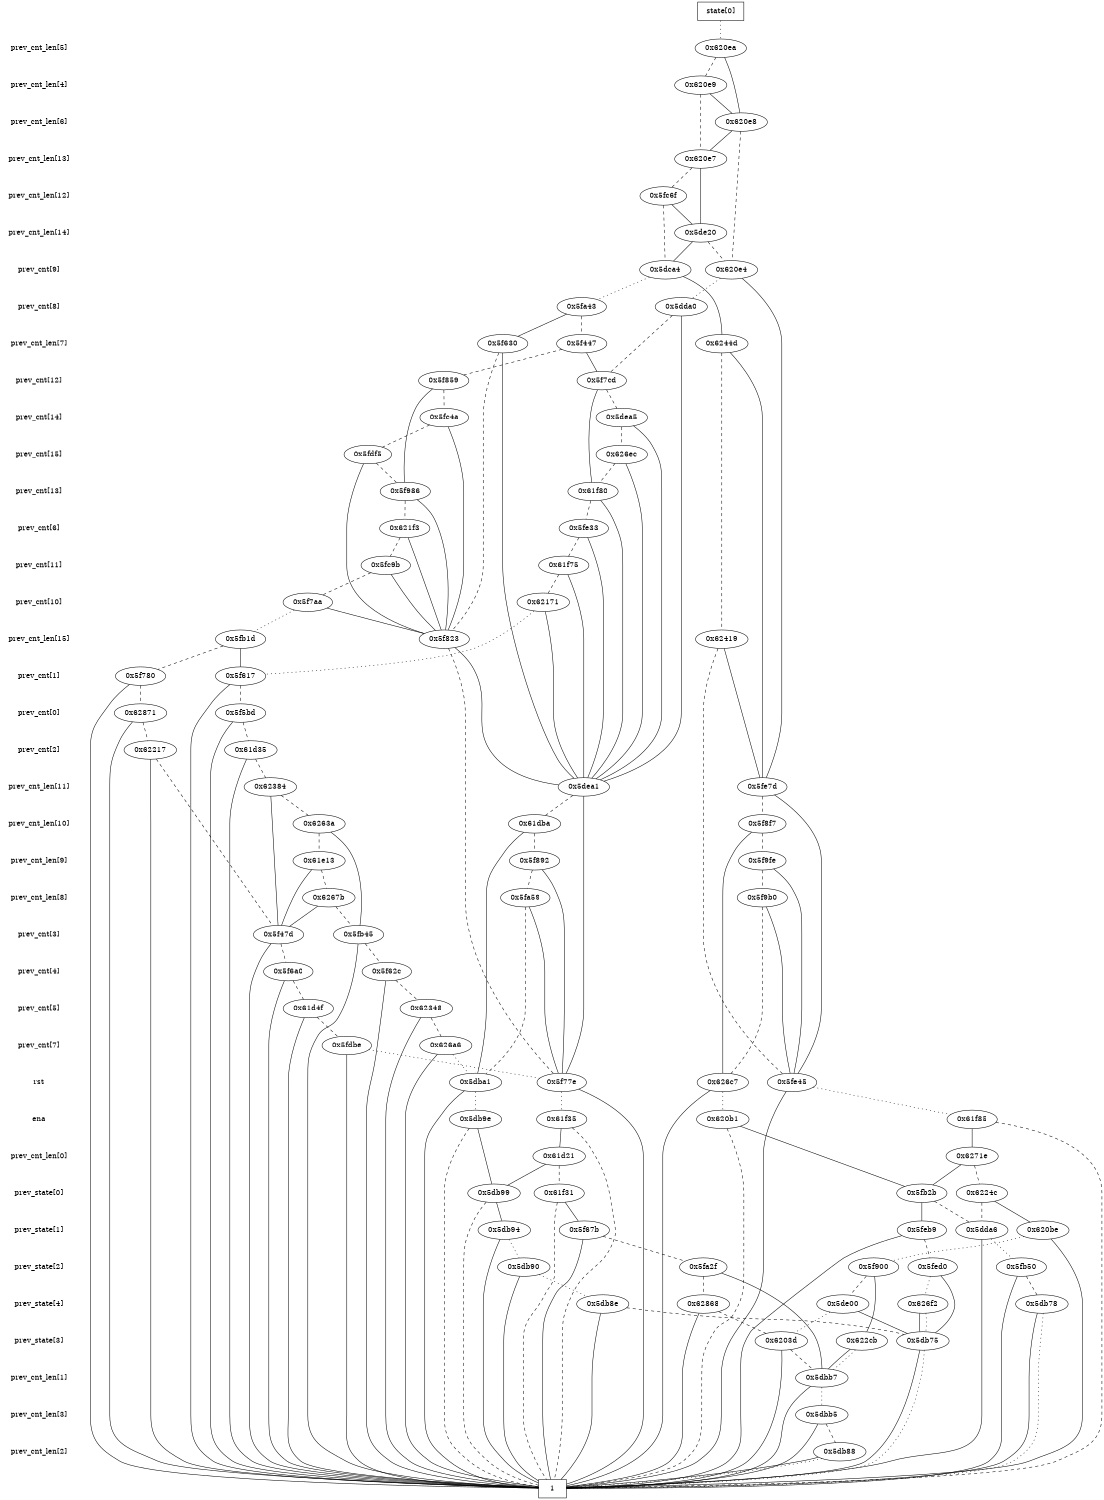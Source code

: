 digraph "DD" {
size = "7.5,10"
center = true;
edge [dir = none];
{ node [shape = plaintext];
  edge [style = invis];
  "CONST NODES" [style = invis];
" prev_cnt_len[5] " -> " prev_cnt_len[4] " -> " prev_cnt_len[6] " -> " prev_cnt_len[13] " -> " prev_cnt_len[12] " -> " prev_cnt_len[14] " -> " prev_cnt[9] " -> " prev_cnt[8] " -> " prev_cnt_len[7] " -> " prev_cnt[12] " -> " prev_cnt[14] " -> " prev_cnt[15] " -> " prev_cnt[13] " -> " prev_cnt[6] " -> " prev_cnt[11] " -> " prev_cnt[10] " -> " prev_cnt_len[15] " -> " prev_cnt[1] " -> " prev_cnt[0] " -> " prev_cnt[2] " -> " prev_cnt_len[11] " -> " prev_cnt_len[10] " -> " prev_cnt_len[9] " -> " prev_cnt_len[8] " -> " prev_cnt[3] " -> " prev_cnt[4] " -> " prev_cnt[5] " -> " prev_cnt[7] " -> " rst " -> " ena " -> " prev_cnt_len[0] " -> " prev_state[0] " -> " prev_state[1] " -> " prev_state[2] " -> " prev_state[4] " -> " prev_state[3] " -> " prev_cnt_len[1] " -> " prev_cnt_len[3] " -> " prev_cnt_len[2] " -> "CONST NODES"; 
}
{ rank = same; node [shape = box]; edge [style = invis];
"  state[0]  "; }
{ rank = same; " prev_cnt_len[5] ";
"0x620ea";
}
{ rank = same; " prev_cnt_len[4] ";
"0x620e9";
}
{ rank = same; " prev_cnt_len[6] ";
"0x620e8";
}
{ rank = same; " prev_cnt_len[13] ";
"0x620e7";
}
{ rank = same; " prev_cnt_len[12] ";
"0x5fc6f";
}
{ rank = same; " prev_cnt_len[14] ";
"0x5de20";
}
{ rank = same; " prev_cnt[9] ";
"0x5dca4";
"0x620e4";
}
{ rank = same; " prev_cnt[8] ";
"0x5fa43";
"0x5dda0";
}
{ rank = same; " prev_cnt_len[7] ";
"0x5f447";
"0x6244d";
"0x5f630";
}
{ rank = same; " prev_cnt[12] ";
"0x5f859";
"0x5f7cd";
}
{ rank = same; " prev_cnt[14] ";
"0x5fc4a";
"0x5dea5";
}
{ rank = same; " prev_cnt[15] ";
"0x5fdf5";
"0x626ec";
}
{ rank = same; " prev_cnt[13] ";
"0x61f80";
"0x5f986";
}
{ rank = same; " prev_cnt[6] ";
"0x621f3";
"0x5fe33";
}
{ rank = same; " prev_cnt[11] ";
"0x5fc9b";
"0x61f75";
}
{ rank = same; " prev_cnt[10] ";
"0x5f7aa";
"0x62171";
}
{ rank = same; " prev_cnt_len[15] ";
"0x62419";
"0x5f823";
"0x5fb1d";
}
{ rank = same; " prev_cnt[1] ";
"0x5f780";
"0x5f617";
}
{ rank = same; " prev_cnt[0] ";
"0x62871";
"0x5f5bd";
}
{ rank = same; " prev_cnt[2] ";
"0x61d35";
"0x62217";
}
{ rank = same; " prev_cnt_len[11] ";
"0x62384";
"0x5dea1";
"0x5fe7d";
}
{ rank = same; " prev_cnt_len[10] ";
"0x5f8f7";
"0x6263a";
"0x61dba";
}
{ rank = same; " prev_cnt_len[9] ";
"0x5f892";
"0x61e13";
"0x5f9fe";
}
{ rank = same; " prev_cnt_len[8] ";
"0x6267b";
"0x5fa59";
"0x5f9b0";
}
{ rank = same; " prev_cnt[3] ";
"0x5f47d";
"0x5fb45";
}
{ rank = same; " prev_cnt[4] ";
"0x5f6a0";
"0x5f62c";
}
{ rank = same; " prev_cnt[5] ";
"0x61d4f";
"0x62348";
}
{ rank = same; " prev_cnt[7] ";
"0x626a6";
"0x5fdbe";
}
{ rank = same; " rst ";
"0x5fe45";
"0x5dba1";
"0x5f77e";
"0x626c7";
}
{ rank = same; " ena ";
"0x61f35";
"0x620b1";
"0x5db9e";
"0x61f85";
}
{ rank = same; " prev_cnt_len[0] ";
"0x61d21";
"0x6271e";
}
{ rank = same; " prev_state[0] ";
"0x5db99";
"0x61f31";
"0x6224c";
"0x5fb2b";
}
{ rank = same; " prev_state[1] ";
"0x5dda6";
"0x5db94";
"0x5feb9";
"0x5f67b";
"0x620be";
}
{ rank = same; " prev_state[2] ";
"0x5fed0";
"0x5db90";
"0x5f900";
"0x5fa2f";
"0x5fb50";
}
{ rank = same; " prev_state[4] ";
"0x626f2";
"0x5de00";
"0x5db8e";
"0x5db78";
"0x62868";
}
{ rank = same; " prev_state[3] ";
"0x622cb";
"0x6203d";
"0x5db75";
}
{ rank = same; " prev_cnt_len[1] ";
"0x5dbb7";
}
{ rank = same; " prev_cnt_len[3] ";
"0x5dbb5";
}
{ rank = same; " prev_cnt_len[2] ";
"0x5db88";
}
{ rank = same; "CONST NODES";
{ node [shape = box]; "0x5db40";
}
}
"  state[0]  " -> "0x620ea" [style = dotted];
"0x620ea" -> "0x620e8";
"0x620ea" -> "0x620e9" [style = dashed];
"0x620e9" -> "0x620e8";
"0x620e9" -> "0x620e7" [style = dashed];
"0x620e8" -> "0x620e7";
"0x620e8" -> "0x620e4" [style = dashed];
"0x620e7" -> "0x5de20";
"0x620e7" -> "0x5fc6f" [style = dashed];
"0x5fc6f" -> "0x5de20";
"0x5fc6f" -> "0x5dca4" [style = dashed];
"0x5de20" -> "0x5dca4";
"0x5de20" -> "0x620e4" [style = dashed];
"0x5dca4" -> "0x6244d";
"0x5dca4" -> "0x5fa43" [style = dotted];
"0x620e4" -> "0x5fe7d";
"0x620e4" -> "0x5dda0" [style = dotted];
"0x5fa43" -> "0x5f630";
"0x5fa43" -> "0x5f447" [style = dashed];
"0x5dda0" -> "0x5dea1";
"0x5dda0" -> "0x5f7cd" [style = dashed];
"0x5f447" -> "0x5f7cd";
"0x5f447" -> "0x5f859" [style = dashed];
"0x6244d" -> "0x5fe7d";
"0x6244d" -> "0x62419" [style = dashed];
"0x5f630" -> "0x5dea1";
"0x5f630" -> "0x5f823" [style = dashed];
"0x5f859" -> "0x5f986";
"0x5f859" -> "0x5fc4a" [style = dashed];
"0x5f7cd" -> "0x61f80";
"0x5f7cd" -> "0x5dea5" [style = dashed];
"0x5fc4a" -> "0x5f823";
"0x5fc4a" -> "0x5fdf5" [style = dashed];
"0x5dea5" -> "0x5dea1";
"0x5dea5" -> "0x626ec" [style = dashed];
"0x5fdf5" -> "0x5f823";
"0x5fdf5" -> "0x5f986" [style = dashed];
"0x626ec" -> "0x5dea1";
"0x626ec" -> "0x61f80" [style = dashed];
"0x61f80" -> "0x5dea1";
"0x61f80" -> "0x5fe33" [style = dashed];
"0x5f986" -> "0x5f823";
"0x5f986" -> "0x621f3" [style = dashed];
"0x621f3" -> "0x5f823";
"0x621f3" -> "0x5fc9b" [style = dashed];
"0x5fe33" -> "0x5dea1";
"0x5fe33" -> "0x61f75" [style = dashed];
"0x5fc9b" -> "0x5f823";
"0x5fc9b" -> "0x5f7aa" [style = dashed];
"0x61f75" -> "0x5dea1";
"0x61f75" -> "0x62171" [style = dashed];
"0x5f7aa" -> "0x5f823";
"0x5f7aa" -> "0x5fb1d" [style = dotted];
"0x62171" -> "0x5dea1";
"0x62171" -> "0x5f617" [style = dotted];
"0x62419" -> "0x5fe7d";
"0x62419" -> "0x5fe45" [style = dashed];
"0x5f823" -> "0x5dea1";
"0x5f823" -> "0x5f77e" [style = dashed];
"0x5fb1d" -> "0x5f617";
"0x5fb1d" -> "0x5f780" [style = dashed];
"0x5f780" -> "0x5db40";
"0x5f780" -> "0x62871" [style = dashed];
"0x5f617" -> "0x5db40";
"0x5f617" -> "0x5f5bd" [style = dashed];
"0x62871" -> "0x5db40";
"0x62871" -> "0x62217" [style = dashed];
"0x5f5bd" -> "0x5db40";
"0x5f5bd" -> "0x61d35" [style = dashed];
"0x61d35" -> "0x5db40";
"0x61d35" -> "0x62384" [style = dashed];
"0x62217" -> "0x5db40";
"0x62217" -> "0x5f47d" [style = dashed];
"0x62384" -> "0x5f47d";
"0x62384" -> "0x6263a" [style = dashed];
"0x5dea1" -> "0x5f77e";
"0x5dea1" -> "0x61dba" [style = dashed];
"0x5fe7d" -> "0x5fe45";
"0x5fe7d" -> "0x5f8f7" [style = dashed];
"0x5f8f7" -> "0x626c7";
"0x5f8f7" -> "0x5f9fe" [style = dashed];
"0x6263a" -> "0x5fb45";
"0x6263a" -> "0x61e13" [style = dashed];
"0x61dba" -> "0x5dba1";
"0x61dba" -> "0x5f892" [style = dashed];
"0x5f892" -> "0x5f77e";
"0x5f892" -> "0x5fa59" [style = dashed];
"0x61e13" -> "0x5f47d";
"0x61e13" -> "0x6267b" [style = dashed];
"0x5f9fe" -> "0x5fe45";
"0x5f9fe" -> "0x5f9b0" [style = dashed];
"0x6267b" -> "0x5f47d";
"0x6267b" -> "0x5fb45" [style = dashed];
"0x5fa59" -> "0x5f77e";
"0x5fa59" -> "0x5dba1" [style = dashed];
"0x5f9b0" -> "0x5fe45";
"0x5f9b0" -> "0x626c7" [style = dashed];
"0x5f47d" -> "0x5db40";
"0x5f47d" -> "0x5f6a0" [style = dashed];
"0x5fb45" -> "0x5db40";
"0x5fb45" -> "0x5f62c" [style = dashed];
"0x5f6a0" -> "0x5db40";
"0x5f6a0" -> "0x61d4f" [style = dashed];
"0x5f62c" -> "0x5db40";
"0x5f62c" -> "0x62348" [style = dashed];
"0x61d4f" -> "0x5db40";
"0x61d4f" -> "0x5fdbe" [style = dashed];
"0x62348" -> "0x5db40";
"0x62348" -> "0x626a6" [style = dashed];
"0x626a6" -> "0x5db40";
"0x626a6" -> "0x5dba1" [style = dotted];
"0x5fdbe" -> "0x5db40";
"0x5fdbe" -> "0x5f77e" [style = dotted];
"0x5fe45" -> "0x5db40";
"0x5fe45" -> "0x61f85" [style = dotted];
"0x5dba1" -> "0x5db40";
"0x5dba1" -> "0x5db9e" [style = dotted];
"0x5f77e" -> "0x5db40";
"0x5f77e" -> "0x61f35" [style = dotted];
"0x626c7" -> "0x5db40";
"0x626c7" -> "0x620b1" [style = dotted];
"0x61f35" -> "0x61d21";
"0x61f35" -> "0x5db40" [style = dashed];
"0x620b1" -> "0x5fb2b";
"0x620b1" -> "0x5db40" [style = dashed];
"0x5db9e" -> "0x5db99";
"0x5db9e" -> "0x5db40" [style = dashed];
"0x61f85" -> "0x6271e";
"0x61f85" -> "0x5db40" [style = dashed];
"0x61d21" -> "0x5db99";
"0x61d21" -> "0x61f31" [style = dashed];
"0x6271e" -> "0x5fb2b";
"0x6271e" -> "0x6224c" [style = dashed];
"0x5db99" -> "0x5db94";
"0x5db99" -> "0x5db40" [style = dashed];
"0x61f31" -> "0x5f67b";
"0x61f31" -> "0x5db40" [style = dashed];
"0x6224c" -> "0x620be";
"0x6224c" -> "0x5dda6" [style = dashed];
"0x5fb2b" -> "0x5feb9";
"0x5fb2b" -> "0x5dda6" [style = dashed];
"0x5dda6" -> "0x5db40";
"0x5dda6" -> "0x5fb50" [style = dotted];
"0x5db94" -> "0x5db40";
"0x5db94" -> "0x5db90" [style = dotted];
"0x5feb9" -> "0x5db40";
"0x5feb9" -> "0x5fed0" [style = dashed];
"0x5f67b" -> "0x5db40";
"0x5f67b" -> "0x5fa2f" [style = dashed];
"0x620be" -> "0x5db40";
"0x620be" -> "0x5f900" [style = dotted];
"0x5fed0" -> "0x5db75";
"0x5fed0" -> "0x626f2" [style = dotted];
"0x5db90" -> "0x5db40";
"0x5db90" -> "0x5db8e" [style = dotted];
"0x5f900" -> "0x622cb";
"0x5f900" -> "0x5de00" [style = dashed];
"0x5fa2f" -> "0x5dbb7";
"0x5fa2f" -> "0x62868" [style = dashed];
"0x5fb50" -> "0x5db40";
"0x5fb50" -> "0x5db78" [style = dashed];
"0x626f2" -> "0x5db75";
"0x626f2" -> "0x5db75" [style = dotted];
"0x5de00" -> "0x5db75";
"0x5de00" -> "0x6203d" [style = dotted];
"0x5db8e" -> "0x5db40";
"0x5db8e" -> "0x5db75" [style = dashed];
"0x5db78" -> "0x5db40";
"0x5db78" -> "0x5db40" [style = dotted];
"0x62868" -> "0x5db40";
"0x62868" -> "0x6203d" [style = dashed];
"0x622cb" -> "0x5dbb7";
"0x622cb" -> "0x5dbb7" [style = dotted];
"0x6203d" -> "0x5db40";
"0x6203d" -> "0x5dbb7" [style = dashed];
"0x5db75" -> "0x5db40";
"0x5db75" -> "0x5db40" [style = dotted];
"0x5dbb7" -> "0x5db40";
"0x5dbb7" -> "0x5dbb5" [style = dotted];
"0x5dbb5" -> "0x5db40";
"0x5dbb5" -> "0x5db88" [style = dashed];
"0x5db88" -> "0x5db40";
"0x5db88" -> "0x5db40" [style = dotted];
"0x5db40" [label = "1"];
}
